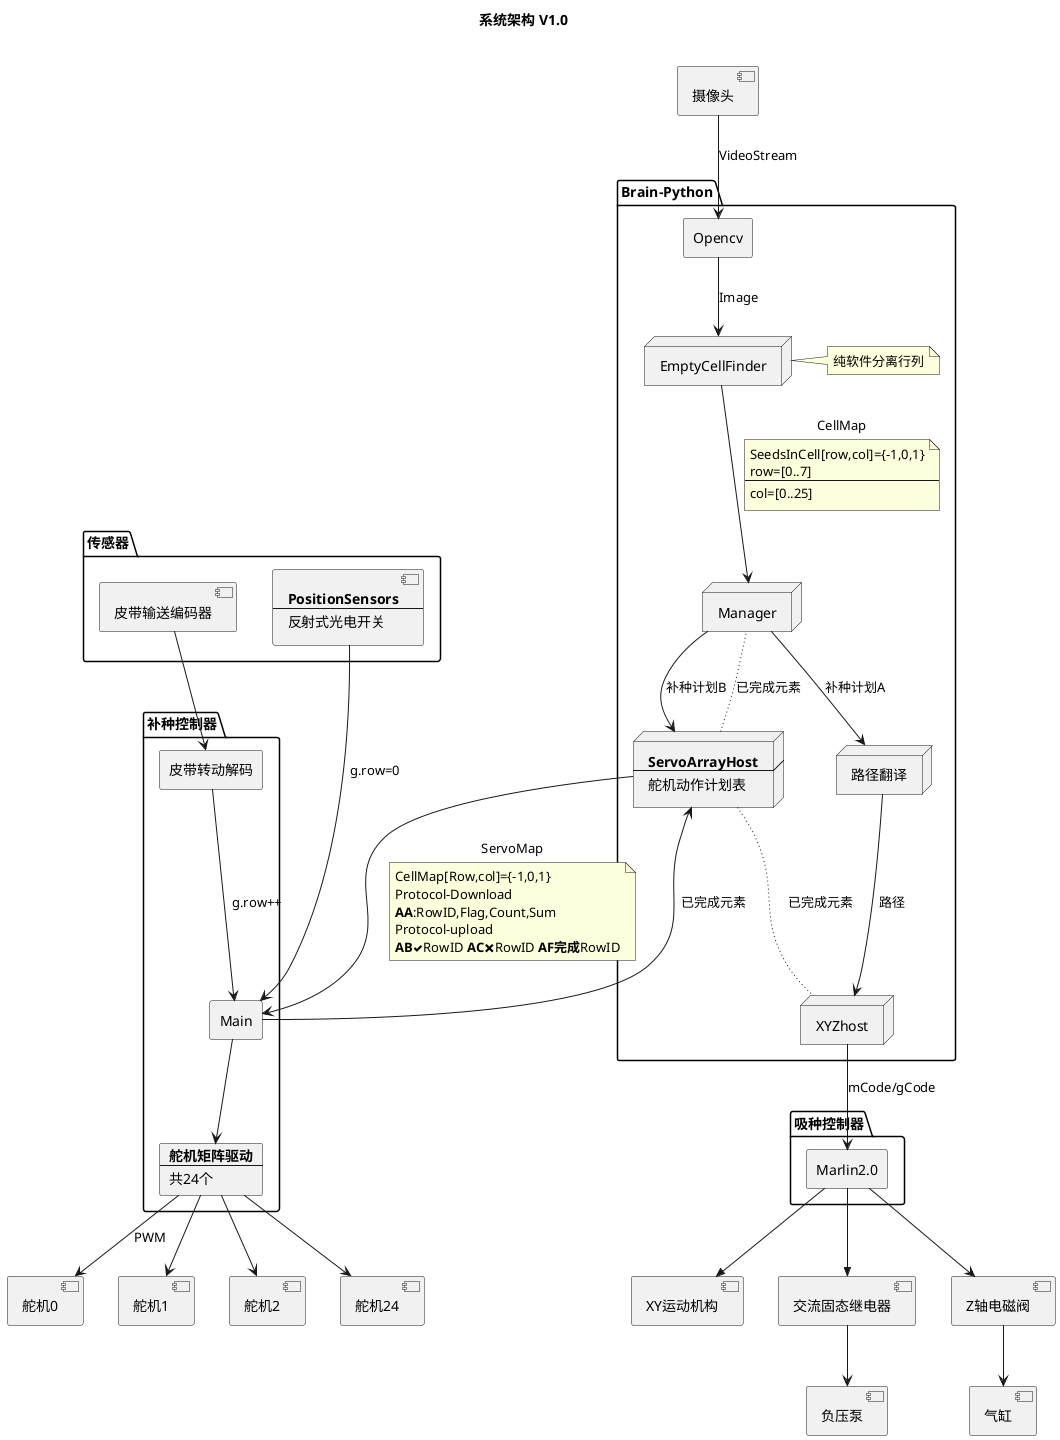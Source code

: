 @startuml
title         系统架构 V1.0\n
package             Brain-Python{
node EmptyCellFinder
note right of EmptyCellFinder:纯软件分离行列
node Manager
agent Opencv
node XYZhost
node 路径翻译
node ServoArrayHost[
<b>ServoArrayHost
---
舵机动作计划表
]
}
package              传感器{
component 皮带输送编码器
component PositionSensors[
<b>PositionSensors
---
反射式光电开关
]
}
package             吸种控制器{
  agent Marlin2.0
}
component XY运动机构
package             补种控制器{
rectangle Main
card 舵机矩阵驱动[
<b>舵机矩阵驱动
---
共24个
]
rectangle 皮带转动解码
}
component 交流固态继电器
component Z轴电磁阀
component 气缸
component 舵机0
component 舵机1
component 舵机2
component 舵机24
component 摄像头
component 负压泵
摄像头-->Opencv:VideoStream 
PositionSensors-->Main:g.row=0
舵机矩阵驱动-->舵机0:PWM
舵机矩阵驱动-->舵机1
舵机矩阵驱动-->舵机2
舵机矩阵驱动-->舵机24
皮带输送编码器-->皮带转动解码
皮带转动解码-->Main:g.row++
Main-->ServoArrayHost :已完成元素
Opencv-->EmptyCellFinder:Image
EmptyCellFinder-->Manager:CellMap
note on link
SeedsInCell[row,col]={-1,0,1}
row=[0..7]
----
col=[0..25]
end note
Manager-->ServoArrayHost:补种计划B
Manager-->路径翻译:补种计划A
路径翻译-->XYZhost:路径
XYZhost-->Marlin2.0:mCode/gCode
Marlin2.0-->>XY运动机构
Marlin2.0-->>交流固态继电器
交流固态继电器-->负压泵
Marlin2.0-->Z轴电磁阀
Z轴电磁阀-->气缸
ServoArrayHost ~~Manager:已完成元素
ServoArrayHost ~~XYZhost:已完成元素
ServoArrayHost-->Main:ServoMap
note on link
CellMap[Row,col]={-1,0,1}
Protocol-Download
<b>AA</b>:RowID,Flag,Count,Sum
Protocol-upload
<b>AB</b><&check>RowID <b>AC</b><&x>RowID <b>AF完成</b>RowID
end note
Main-->舵机矩阵驱动
@enduml

